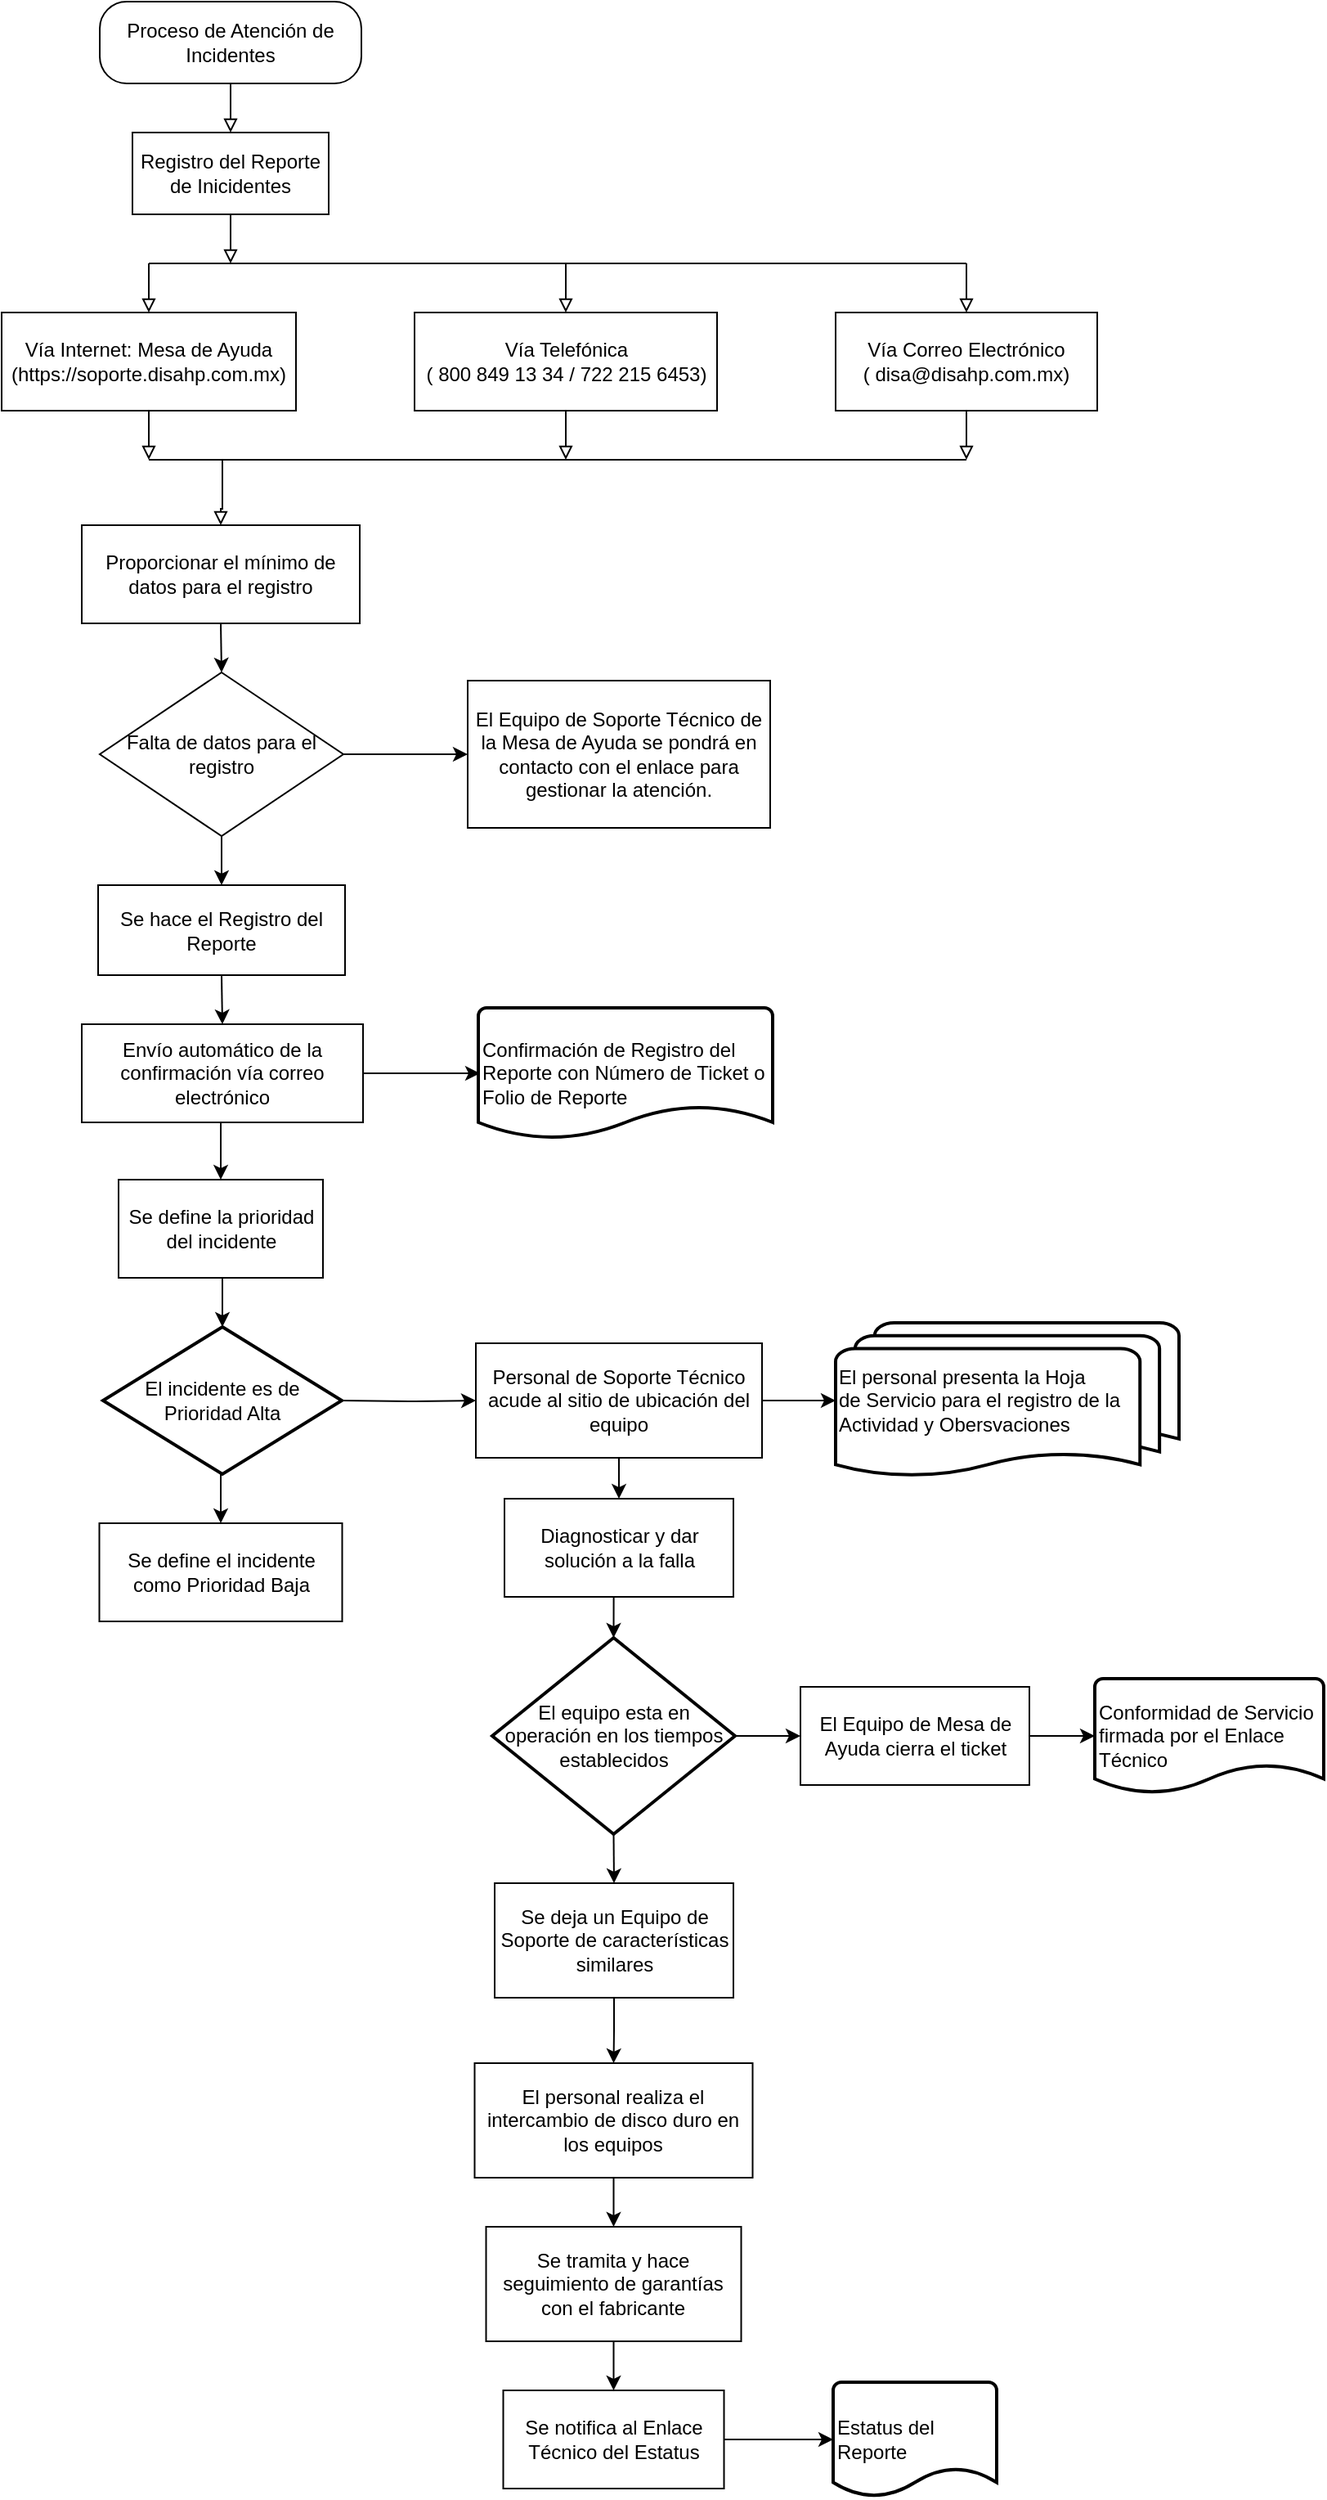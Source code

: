 <mxfile version="26.2.15">
  <diagram id="C5RBs43oDa-KdzZeNtuy" name="Page-1">
    <mxGraphModel dx="1375" dy="813" grid="1" gridSize="10" guides="1" tooltips="1" connect="1" arrows="1" fold="1" page="1" pageScale="1" pageWidth="827" pageHeight="1169" math="0" shadow="0">
      <root>
        <mxCell id="WIyWlLk6GJQsqaUBKTNV-0" />
        <mxCell id="WIyWlLk6GJQsqaUBKTNV-1" parent="WIyWlLk6GJQsqaUBKTNV-0" />
        <mxCell id="Eu6nc9V6gcCxi7RYNlSz-20" style="edgeStyle=orthogonalEdgeStyle;rounded=0;orthogonalLoop=1;jettySize=auto;html=1;exitX=0.5;exitY=1;exitDx=0;exitDy=0;entryX=0.5;entryY=0;entryDx=0;entryDy=0;endArrow=block;endFill=0;" edge="1" parent="WIyWlLk6GJQsqaUBKTNV-1" source="WIyWlLk6GJQsqaUBKTNV-3" target="Eu6nc9V6gcCxi7RYNlSz-0">
          <mxGeometry relative="1" as="geometry" />
        </mxCell>
        <mxCell id="WIyWlLk6GJQsqaUBKTNV-3" value="&lt;div&gt;Proceso de Atención de Incidentes&lt;/div&gt;" style="rounded=1;whiteSpace=wrap;html=1;fontSize=12;glass=0;strokeWidth=1;shadow=0;arcSize=33;" parent="WIyWlLk6GJQsqaUBKTNV-1" vertex="1">
          <mxGeometry x="140" y="60" width="160" height="50" as="geometry" />
        </mxCell>
        <mxCell id="Eu6nc9V6gcCxi7RYNlSz-22" style="edgeStyle=orthogonalEdgeStyle;rounded=0;orthogonalLoop=1;jettySize=auto;html=1;exitX=0.5;exitY=1;exitDx=0;exitDy=0;endArrow=block;endFill=0;" edge="1" parent="WIyWlLk6GJQsqaUBKTNV-1" source="Eu6nc9V6gcCxi7RYNlSz-0">
          <mxGeometry relative="1" as="geometry">
            <mxPoint x="220" y="220" as="targetPoint" />
          </mxGeometry>
        </mxCell>
        <mxCell id="Eu6nc9V6gcCxi7RYNlSz-0" value="Registro del Reporte de Inicidentes" style="rounded=0;whiteSpace=wrap;html=1;" vertex="1" parent="WIyWlLk6GJQsqaUBKTNV-1">
          <mxGeometry x="160" y="140" width="120" height="50" as="geometry" />
        </mxCell>
        <mxCell id="Eu6nc9V6gcCxi7RYNlSz-23" style="edgeStyle=orthogonalEdgeStyle;rounded=0;orthogonalLoop=1;jettySize=auto;html=1;exitX=0.5;exitY=0;exitDx=0;exitDy=0;endArrow=none;startFill=0;startArrow=block;" edge="1" parent="WIyWlLk6GJQsqaUBKTNV-1" source="Eu6nc9V6gcCxi7RYNlSz-1">
          <mxGeometry relative="1" as="geometry">
            <mxPoint x="170" y="220" as="targetPoint" />
          </mxGeometry>
        </mxCell>
        <mxCell id="Eu6nc9V6gcCxi7RYNlSz-28" style="edgeStyle=orthogonalEdgeStyle;rounded=0;orthogonalLoop=1;jettySize=auto;html=1;exitX=0.5;exitY=1;exitDx=0;exitDy=0;endArrow=block;endFill=0;" edge="1" parent="WIyWlLk6GJQsqaUBKTNV-1" source="Eu6nc9V6gcCxi7RYNlSz-1">
          <mxGeometry relative="1" as="geometry">
            <mxPoint x="170" y="340" as="targetPoint" />
          </mxGeometry>
        </mxCell>
        <mxCell id="Eu6nc9V6gcCxi7RYNlSz-1" value="&lt;div&gt;Vía Internet: Mesa de Ayuda&lt;/div&gt;&lt;div&gt;(https://soporte.disahp.com.mx)&lt;/div&gt;" style="rounded=0;whiteSpace=wrap;html=1;" vertex="1" parent="WIyWlLk6GJQsqaUBKTNV-1">
          <mxGeometry x="80" y="250" width="180" height="60" as="geometry" />
        </mxCell>
        <mxCell id="Eu6nc9V6gcCxi7RYNlSz-26" style="edgeStyle=orthogonalEdgeStyle;rounded=0;orthogonalLoop=1;jettySize=auto;html=1;exitX=0.5;exitY=0;exitDx=0;exitDy=0;endArrow=none;startFill=0;startArrow=block;" edge="1" parent="WIyWlLk6GJQsqaUBKTNV-1" source="Eu6nc9V6gcCxi7RYNlSz-4">
          <mxGeometry relative="1" as="geometry">
            <mxPoint x="670" y="220" as="targetPoint" />
          </mxGeometry>
        </mxCell>
        <mxCell id="Eu6nc9V6gcCxi7RYNlSz-30" style="edgeStyle=orthogonalEdgeStyle;rounded=0;orthogonalLoop=1;jettySize=auto;html=1;exitX=0.5;exitY=1;exitDx=0;exitDy=0;endArrow=block;endFill=0;" edge="1" parent="WIyWlLk6GJQsqaUBKTNV-1" source="Eu6nc9V6gcCxi7RYNlSz-4">
          <mxGeometry relative="1" as="geometry">
            <mxPoint x="670" y="340" as="targetPoint" />
          </mxGeometry>
        </mxCell>
        <mxCell id="Eu6nc9V6gcCxi7RYNlSz-4" value="&lt;div&gt;Vía Correo Electrónico&lt;/div&gt;&lt;div&gt;( disa@disahp.com.mx)&lt;/div&gt;" style="rounded=0;whiteSpace=wrap;html=1;" vertex="1" parent="WIyWlLk6GJQsqaUBKTNV-1">
          <mxGeometry x="590" y="250" width="160" height="60" as="geometry" />
        </mxCell>
        <mxCell id="Eu6nc9V6gcCxi7RYNlSz-25" style="edgeStyle=orthogonalEdgeStyle;rounded=0;orthogonalLoop=1;jettySize=auto;html=1;exitX=0.5;exitY=0;exitDx=0;exitDy=0;endArrow=none;startFill=0;startArrow=block;" edge="1" parent="WIyWlLk6GJQsqaUBKTNV-1" source="Eu6nc9V6gcCxi7RYNlSz-5">
          <mxGeometry relative="1" as="geometry">
            <mxPoint x="425" y="220" as="targetPoint" />
          </mxGeometry>
        </mxCell>
        <mxCell id="Eu6nc9V6gcCxi7RYNlSz-29" style="edgeStyle=orthogonalEdgeStyle;rounded=0;orthogonalLoop=1;jettySize=auto;html=1;exitX=0.5;exitY=1;exitDx=0;exitDy=0;endArrow=block;endFill=0;" edge="1" parent="WIyWlLk6GJQsqaUBKTNV-1" source="Eu6nc9V6gcCxi7RYNlSz-5">
          <mxGeometry relative="1" as="geometry">
            <mxPoint x="425" y="340" as="targetPoint" />
          </mxGeometry>
        </mxCell>
        <mxCell id="Eu6nc9V6gcCxi7RYNlSz-5" value="&lt;div&gt;Vía Telefónica&lt;/div&gt;&lt;div&gt;( 800 849 13 34 / 722 215 6453)&lt;/div&gt;" style="rounded=0;whiteSpace=wrap;html=1;" vertex="1" parent="WIyWlLk6GJQsqaUBKTNV-1">
          <mxGeometry x="332.5" y="250" width="185" height="60" as="geometry" />
        </mxCell>
        <mxCell id="Eu6nc9V6gcCxi7RYNlSz-38" style="edgeStyle=orthogonalEdgeStyle;rounded=0;orthogonalLoop=1;jettySize=auto;html=1;exitX=1;exitY=0.5;exitDx=0;exitDy=0;entryX=0;entryY=0.5;entryDx=0;entryDy=0;" edge="1" parent="WIyWlLk6GJQsqaUBKTNV-1" source="Eu6nc9V6gcCxi7RYNlSz-6" target="Eu6nc9V6gcCxi7RYNlSz-11">
          <mxGeometry relative="1" as="geometry" />
        </mxCell>
        <mxCell id="Eu6nc9V6gcCxi7RYNlSz-64" style="edgeStyle=orthogonalEdgeStyle;rounded=0;orthogonalLoop=1;jettySize=auto;html=1;exitX=0.5;exitY=1;exitDx=0;exitDy=0;entryX=0.5;entryY=0;entryDx=0;entryDy=0;" edge="1" parent="WIyWlLk6GJQsqaUBKTNV-1" source="Eu6nc9V6gcCxi7RYNlSz-6" target="Eu6nc9V6gcCxi7RYNlSz-13">
          <mxGeometry relative="1" as="geometry" />
        </mxCell>
        <mxCell id="Eu6nc9V6gcCxi7RYNlSz-6" value="Falta de datos para el registro" style="rhombus;whiteSpace=wrap;html=1;" vertex="1" parent="WIyWlLk6GJQsqaUBKTNV-1">
          <mxGeometry x="140" y="470" width="149" height="100" as="geometry" />
        </mxCell>
        <mxCell id="Eu6nc9V6gcCxi7RYNlSz-31" style="edgeStyle=orthogonalEdgeStyle;rounded=0;orthogonalLoop=1;jettySize=auto;html=1;exitX=0.5;exitY=0;exitDx=0;exitDy=0;endArrow=none;startFill=0;startArrow=block;" edge="1" parent="WIyWlLk6GJQsqaUBKTNV-1" source="Eu6nc9V6gcCxi7RYNlSz-10">
          <mxGeometry relative="1" as="geometry">
            <mxPoint x="214" y="340" as="targetPoint" />
            <Array as="points">
              <mxPoint x="214" y="370" />
              <mxPoint x="215" y="370" />
            </Array>
          </mxGeometry>
        </mxCell>
        <mxCell id="Eu6nc9V6gcCxi7RYNlSz-32" style="edgeStyle=orthogonalEdgeStyle;rounded=0;orthogonalLoop=1;jettySize=auto;html=1;exitX=0.5;exitY=1;exitDx=0;exitDy=0;entryX=0.5;entryY=0;entryDx=0;entryDy=0;" edge="1" parent="WIyWlLk6GJQsqaUBKTNV-1" source="Eu6nc9V6gcCxi7RYNlSz-10" target="Eu6nc9V6gcCxi7RYNlSz-6">
          <mxGeometry relative="1" as="geometry" />
        </mxCell>
        <mxCell id="Eu6nc9V6gcCxi7RYNlSz-10" value="Proporcionar el mínimo de datos para el registro " style="rounded=0;whiteSpace=wrap;html=1;" vertex="1" parent="WIyWlLk6GJQsqaUBKTNV-1">
          <mxGeometry x="129" y="380" width="170" height="60" as="geometry" />
        </mxCell>
        <mxCell id="Eu6nc9V6gcCxi7RYNlSz-11" value="El Equipo de Soporte Técnico de la Mesa de Ayuda se pondrá en contacto con el enlace para gestionar la atención." style="rounded=0;whiteSpace=wrap;html=1;" vertex="1" parent="WIyWlLk6GJQsqaUBKTNV-1">
          <mxGeometry x="365" y="475" width="185" height="90" as="geometry" />
        </mxCell>
        <mxCell id="Eu6nc9V6gcCxi7RYNlSz-65" style="edgeStyle=orthogonalEdgeStyle;rounded=0;orthogonalLoop=1;jettySize=auto;html=1;exitX=0.5;exitY=1;exitDx=0;exitDy=0;entryX=0.5;entryY=0;entryDx=0;entryDy=0;" edge="1" parent="WIyWlLk6GJQsqaUBKTNV-1" source="Eu6nc9V6gcCxi7RYNlSz-13" target="Eu6nc9V6gcCxi7RYNlSz-14">
          <mxGeometry relative="1" as="geometry" />
        </mxCell>
        <mxCell id="Eu6nc9V6gcCxi7RYNlSz-13" value="Se hace el Registro del Reporte" style="rounded=0;whiteSpace=wrap;html=1;" vertex="1" parent="WIyWlLk6GJQsqaUBKTNV-1">
          <mxGeometry x="139" y="600" width="151" height="55" as="geometry" />
        </mxCell>
        <mxCell id="Eu6nc9V6gcCxi7RYNlSz-39" style="edgeStyle=orthogonalEdgeStyle;rounded=0;orthogonalLoop=1;jettySize=auto;html=1;exitX=1;exitY=0.5;exitDx=0;exitDy=0;entryX=0;entryY=0.5;entryDx=0;entryDy=0;" edge="1" parent="WIyWlLk6GJQsqaUBKTNV-1" source="Eu6nc9V6gcCxi7RYNlSz-14">
          <mxGeometry relative="1" as="geometry">
            <mxPoint x="372.5" y="715" as="targetPoint" />
          </mxGeometry>
        </mxCell>
        <mxCell id="Eu6nc9V6gcCxi7RYNlSz-66" style="edgeStyle=orthogonalEdgeStyle;rounded=0;orthogonalLoop=1;jettySize=auto;html=1;exitX=0.5;exitY=1;exitDx=0;exitDy=0;entryX=0.5;entryY=0;entryDx=0;entryDy=0;" edge="1" parent="WIyWlLk6GJQsqaUBKTNV-1" source="Eu6nc9V6gcCxi7RYNlSz-14" target="Eu6nc9V6gcCxi7RYNlSz-34">
          <mxGeometry relative="1" as="geometry" />
        </mxCell>
        <mxCell id="Eu6nc9V6gcCxi7RYNlSz-14" value="Envío automático de la confirmación vía correo electrónico" style="rounded=0;whiteSpace=wrap;html=1;" vertex="1" parent="WIyWlLk6GJQsqaUBKTNV-1">
          <mxGeometry x="129" y="685" width="172" height="60" as="geometry" />
        </mxCell>
        <mxCell id="Eu6nc9V6gcCxi7RYNlSz-40" style="edgeStyle=orthogonalEdgeStyle;rounded=0;orthogonalLoop=1;jettySize=auto;html=1;exitX=1;exitY=0.5;exitDx=0;exitDy=0;entryX=0;entryY=0.5;entryDx=0;entryDy=0;" edge="1" parent="WIyWlLk6GJQsqaUBKTNV-1" target="Eu6nc9V6gcCxi7RYNlSz-33">
          <mxGeometry relative="1" as="geometry">
            <mxPoint x="287.25" y="915" as="sourcePoint" />
          </mxGeometry>
        </mxCell>
        <mxCell id="Eu6nc9V6gcCxi7RYNlSz-21" value="" style="endArrow=none;html=1;rounded=0;" edge="1" parent="WIyWlLk6GJQsqaUBKTNV-1">
          <mxGeometry width="50" height="50" relative="1" as="geometry">
            <mxPoint x="170" y="220" as="sourcePoint" />
            <mxPoint x="670" y="220" as="targetPoint" />
          </mxGeometry>
        </mxCell>
        <mxCell id="Eu6nc9V6gcCxi7RYNlSz-27" value="" style="endArrow=none;html=1;rounded=0;" edge="1" parent="WIyWlLk6GJQsqaUBKTNV-1">
          <mxGeometry width="50" height="50" relative="1" as="geometry">
            <mxPoint x="170" y="340" as="sourcePoint" />
            <mxPoint x="670" y="340" as="targetPoint" />
          </mxGeometry>
        </mxCell>
        <mxCell id="Eu6nc9V6gcCxi7RYNlSz-41" style="edgeStyle=orthogonalEdgeStyle;rounded=0;orthogonalLoop=1;jettySize=auto;html=1;exitX=0.5;exitY=1;exitDx=0;exitDy=0;entryX=0.5;entryY=0;entryDx=0;entryDy=0;" edge="1" parent="WIyWlLk6GJQsqaUBKTNV-1" source="Eu6nc9V6gcCxi7RYNlSz-33" target="Eu6nc9V6gcCxi7RYNlSz-36">
          <mxGeometry relative="1" as="geometry" />
        </mxCell>
        <mxCell id="Eu6nc9V6gcCxi7RYNlSz-33" value="Personal de Soporte Técnico acude al sitio de ubicación del equipo" style="rounded=0;whiteSpace=wrap;html=1;" vertex="1" parent="WIyWlLk6GJQsqaUBKTNV-1">
          <mxGeometry x="370" y="880" width="175" height="70" as="geometry" />
        </mxCell>
        <mxCell id="Eu6nc9V6gcCxi7RYNlSz-34" value="Se define la prioridad del incidente" style="rounded=0;whiteSpace=wrap;html=1;" vertex="1" parent="WIyWlLk6GJQsqaUBKTNV-1">
          <mxGeometry x="151.5" y="780" width="125" height="60" as="geometry" />
        </mxCell>
        <mxCell id="Eu6nc9V6gcCxi7RYNlSz-35" value="Se define el incidente como Prioridad Baja" style="rounded=0;whiteSpace=wrap;html=1;" vertex="1" parent="WIyWlLk6GJQsqaUBKTNV-1">
          <mxGeometry x="139.75" y="990" width="148.5" height="60" as="geometry" />
        </mxCell>
        <mxCell id="Eu6nc9V6gcCxi7RYNlSz-36" value="Diagnosticar y dar solución a la falla" style="rounded=0;whiteSpace=wrap;html=1;" vertex="1" parent="WIyWlLk6GJQsqaUBKTNV-1">
          <mxGeometry x="387.5" y="975" width="140" height="60" as="geometry" />
        </mxCell>
        <mxCell id="Eu6nc9V6gcCxi7RYNlSz-50" style="edgeStyle=orthogonalEdgeStyle;rounded=0;orthogonalLoop=1;jettySize=auto;html=1;exitX=1;exitY=0.5;exitDx=0;exitDy=0;exitPerimeter=0;" edge="1" parent="WIyWlLk6GJQsqaUBKTNV-1" source="Eu6nc9V6gcCxi7RYNlSz-42" target="Eu6nc9V6gcCxi7RYNlSz-48">
          <mxGeometry relative="1" as="geometry" />
        </mxCell>
        <mxCell id="Eu6nc9V6gcCxi7RYNlSz-55" style="edgeStyle=orthogonalEdgeStyle;rounded=0;orthogonalLoop=1;jettySize=auto;html=1;exitX=0.5;exitY=1;exitDx=0;exitDy=0;exitPerimeter=0;entryX=0.5;entryY=0;entryDx=0;entryDy=0;" edge="1" parent="WIyWlLk6GJQsqaUBKTNV-1" source="Eu6nc9V6gcCxi7RYNlSz-42" target="Eu6nc9V6gcCxi7RYNlSz-54">
          <mxGeometry relative="1" as="geometry" />
        </mxCell>
        <mxCell id="Eu6nc9V6gcCxi7RYNlSz-42" value="El equipo esta en operación en los tiempos establecidos" style="strokeWidth=2;html=1;shape=mxgraph.flowchart.decision;whiteSpace=wrap;" vertex="1" parent="WIyWlLk6GJQsqaUBKTNV-1">
          <mxGeometry x="380" y="1060" width="148.5" height="120" as="geometry" />
        </mxCell>
        <mxCell id="Eu6nc9V6gcCxi7RYNlSz-44" style="edgeStyle=orthogonalEdgeStyle;rounded=0;orthogonalLoop=1;jettySize=auto;html=1;exitX=0.5;exitY=1;exitDx=0;exitDy=0;entryX=0.5;entryY=0;entryDx=0;entryDy=0;entryPerimeter=0;" edge="1" parent="WIyWlLk6GJQsqaUBKTNV-1" source="Eu6nc9V6gcCxi7RYNlSz-36" target="Eu6nc9V6gcCxi7RYNlSz-42">
          <mxGeometry relative="1" as="geometry" />
        </mxCell>
        <mxCell id="Eu6nc9V6gcCxi7RYNlSz-68" style="edgeStyle=orthogonalEdgeStyle;rounded=0;orthogonalLoop=1;jettySize=auto;html=1;exitX=0.5;exitY=1;exitDx=0;exitDy=0;exitPerimeter=0;entryX=0.5;entryY=0;entryDx=0;entryDy=0;" edge="1" parent="WIyWlLk6GJQsqaUBKTNV-1" source="Eu6nc9V6gcCxi7RYNlSz-45" target="Eu6nc9V6gcCxi7RYNlSz-35">
          <mxGeometry relative="1" as="geometry" />
        </mxCell>
        <mxCell id="Eu6nc9V6gcCxi7RYNlSz-45" value="El incidente es de Prioridad Alta" style="strokeWidth=2;html=1;shape=mxgraph.flowchart.decision;whiteSpace=wrap;" vertex="1" parent="WIyWlLk6GJQsqaUBKTNV-1">
          <mxGeometry x="142" y="870" width="146" height="90" as="geometry" />
        </mxCell>
        <mxCell id="Eu6nc9V6gcCxi7RYNlSz-46" value="&lt;div&gt;El personal presenta la Hoja&amp;nbsp;&lt;/div&gt;&lt;div&gt;de Servicio para el registro de la&amp;nbsp;&lt;/div&gt;&lt;div&gt;Actividad y Obersvaciones&lt;/div&gt;" style="strokeWidth=2;html=1;shape=mxgraph.flowchart.multi-document;whiteSpace=wrap;align=left;" vertex="1" parent="WIyWlLk6GJQsqaUBKTNV-1">
          <mxGeometry x="590" y="867.5" width="210" height="95" as="geometry" />
        </mxCell>
        <mxCell id="Eu6nc9V6gcCxi7RYNlSz-47" style="edgeStyle=orthogonalEdgeStyle;rounded=0;orthogonalLoop=1;jettySize=auto;html=1;exitX=1;exitY=0.5;exitDx=0;exitDy=0;entryX=0;entryY=0.5;entryDx=0;entryDy=0;entryPerimeter=0;" edge="1" parent="WIyWlLk6GJQsqaUBKTNV-1" source="Eu6nc9V6gcCxi7RYNlSz-33" target="Eu6nc9V6gcCxi7RYNlSz-46">
          <mxGeometry relative="1" as="geometry" />
        </mxCell>
        <mxCell id="Eu6nc9V6gcCxi7RYNlSz-48" value="El Equipo de Mesa de Ayuda cierra el ticket" style="rounded=0;whiteSpace=wrap;html=1;" vertex="1" parent="WIyWlLk6GJQsqaUBKTNV-1">
          <mxGeometry x="568.5" y="1090" width="140" height="60" as="geometry" />
        </mxCell>
        <mxCell id="Eu6nc9V6gcCxi7RYNlSz-49" value="Conformidad de Servicio firmada por el Enlace Técnico" style="strokeWidth=2;html=1;shape=mxgraph.flowchart.document2;whiteSpace=wrap;size=0.25;align=left;" vertex="1" parent="WIyWlLk6GJQsqaUBKTNV-1">
          <mxGeometry x="748.5" y="1085" width="140" height="70" as="geometry" />
        </mxCell>
        <mxCell id="Eu6nc9V6gcCxi7RYNlSz-52" style="edgeStyle=orthogonalEdgeStyle;rounded=0;orthogonalLoop=1;jettySize=auto;html=1;exitX=1;exitY=0.5;exitDx=0;exitDy=0;entryX=0;entryY=0.5;entryDx=0;entryDy=0;entryPerimeter=0;" edge="1" parent="WIyWlLk6GJQsqaUBKTNV-1" source="Eu6nc9V6gcCxi7RYNlSz-48" target="Eu6nc9V6gcCxi7RYNlSz-49">
          <mxGeometry relative="1" as="geometry" />
        </mxCell>
        <mxCell id="Eu6nc9V6gcCxi7RYNlSz-53" value="Confirmación de Registro del Reporte con Número de Ticket o Folio de Reporte" style="strokeWidth=2;html=1;shape=mxgraph.flowchart.document2;whiteSpace=wrap;size=0.25;align=left;" vertex="1" parent="WIyWlLk6GJQsqaUBKTNV-1">
          <mxGeometry x="371.5" y="675" width="180" height="80" as="geometry" />
        </mxCell>
        <mxCell id="Eu6nc9V6gcCxi7RYNlSz-57" style="edgeStyle=orthogonalEdgeStyle;rounded=0;orthogonalLoop=1;jettySize=auto;html=1;exitX=0.5;exitY=1;exitDx=0;exitDy=0;entryX=0.5;entryY=0;entryDx=0;entryDy=0;" edge="1" parent="WIyWlLk6GJQsqaUBKTNV-1" source="Eu6nc9V6gcCxi7RYNlSz-54" target="Eu6nc9V6gcCxi7RYNlSz-56">
          <mxGeometry relative="1" as="geometry" />
        </mxCell>
        <mxCell id="Eu6nc9V6gcCxi7RYNlSz-54" value="Se deja un Equipo de Soporte de características similares" style="rounded=0;whiteSpace=wrap;html=1;" vertex="1" parent="WIyWlLk6GJQsqaUBKTNV-1">
          <mxGeometry x="381.5" y="1210" width="146" height="70" as="geometry" />
        </mxCell>
        <mxCell id="Eu6nc9V6gcCxi7RYNlSz-59" style="edgeStyle=orthogonalEdgeStyle;rounded=0;orthogonalLoop=1;jettySize=auto;html=1;exitX=0.5;exitY=1;exitDx=0;exitDy=0;entryX=0.5;entryY=0;entryDx=0;entryDy=0;" edge="1" parent="WIyWlLk6GJQsqaUBKTNV-1" source="Eu6nc9V6gcCxi7RYNlSz-56" target="Eu6nc9V6gcCxi7RYNlSz-58">
          <mxGeometry relative="1" as="geometry" />
        </mxCell>
        <mxCell id="Eu6nc9V6gcCxi7RYNlSz-56" value="El personal realiza el intercambio de disco duro en los equipos" style="rounded=0;whiteSpace=wrap;html=1;" vertex="1" parent="WIyWlLk6GJQsqaUBKTNV-1">
          <mxGeometry x="369.25" y="1320" width="170" height="70" as="geometry" />
        </mxCell>
        <mxCell id="Eu6nc9V6gcCxi7RYNlSz-61" style="edgeStyle=orthogonalEdgeStyle;rounded=0;orthogonalLoop=1;jettySize=auto;html=1;exitX=0.5;exitY=1;exitDx=0;exitDy=0;entryX=0.5;entryY=0;entryDx=0;entryDy=0;" edge="1" parent="WIyWlLk6GJQsqaUBKTNV-1" source="Eu6nc9V6gcCxi7RYNlSz-58" target="Eu6nc9V6gcCxi7RYNlSz-60">
          <mxGeometry relative="1" as="geometry" />
        </mxCell>
        <mxCell id="Eu6nc9V6gcCxi7RYNlSz-58" value="Se tramita y hace seguimiento de garantías con el fabricante" style="rounded=0;whiteSpace=wrap;html=1;" vertex="1" parent="WIyWlLk6GJQsqaUBKTNV-1">
          <mxGeometry x="376.25" y="1420" width="156" height="70" as="geometry" />
        </mxCell>
        <mxCell id="Eu6nc9V6gcCxi7RYNlSz-60" value="Se notifica al Enlace Técnico del Estatus" style="rounded=0;whiteSpace=wrap;html=1;" vertex="1" parent="WIyWlLk6GJQsqaUBKTNV-1">
          <mxGeometry x="386.75" y="1520" width="135" height="60" as="geometry" />
        </mxCell>
        <mxCell id="Eu6nc9V6gcCxi7RYNlSz-62" value="Estatus del Reporte" style="strokeWidth=2;html=1;shape=mxgraph.flowchart.document2;whiteSpace=wrap;size=0.25;align=left;" vertex="1" parent="WIyWlLk6GJQsqaUBKTNV-1">
          <mxGeometry x="588.5" y="1515" width="100" height="70" as="geometry" />
        </mxCell>
        <mxCell id="Eu6nc9V6gcCxi7RYNlSz-63" style="edgeStyle=orthogonalEdgeStyle;rounded=0;orthogonalLoop=1;jettySize=auto;html=1;exitX=1;exitY=0.5;exitDx=0;exitDy=0;entryX=0;entryY=0.5;entryDx=0;entryDy=0;entryPerimeter=0;" edge="1" parent="WIyWlLk6GJQsqaUBKTNV-1" source="Eu6nc9V6gcCxi7RYNlSz-60" target="Eu6nc9V6gcCxi7RYNlSz-62">
          <mxGeometry relative="1" as="geometry" />
        </mxCell>
        <mxCell id="Eu6nc9V6gcCxi7RYNlSz-67" style="edgeStyle=orthogonalEdgeStyle;rounded=0;orthogonalLoop=1;jettySize=auto;html=1;exitX=0.5;exitY=1;exitDx=0;exitDy=0;entryX=0.5;entryY=0;entryDx=0;entryDy=0;entryPerimeter=0;" edge="1" parent="WIyWlLk6GJQsqaUBKTNV-1" source="Eu6nc9V6gcCxi7RYNlSz-34" target="Eu6nc9V6gcCxi7RYNlSz-45">
          <mxGeometry relative="1" as="geometry" />
        </mxCell>
      </root>
    </mxGraphModel>
  </diagram>
</mxfile>
